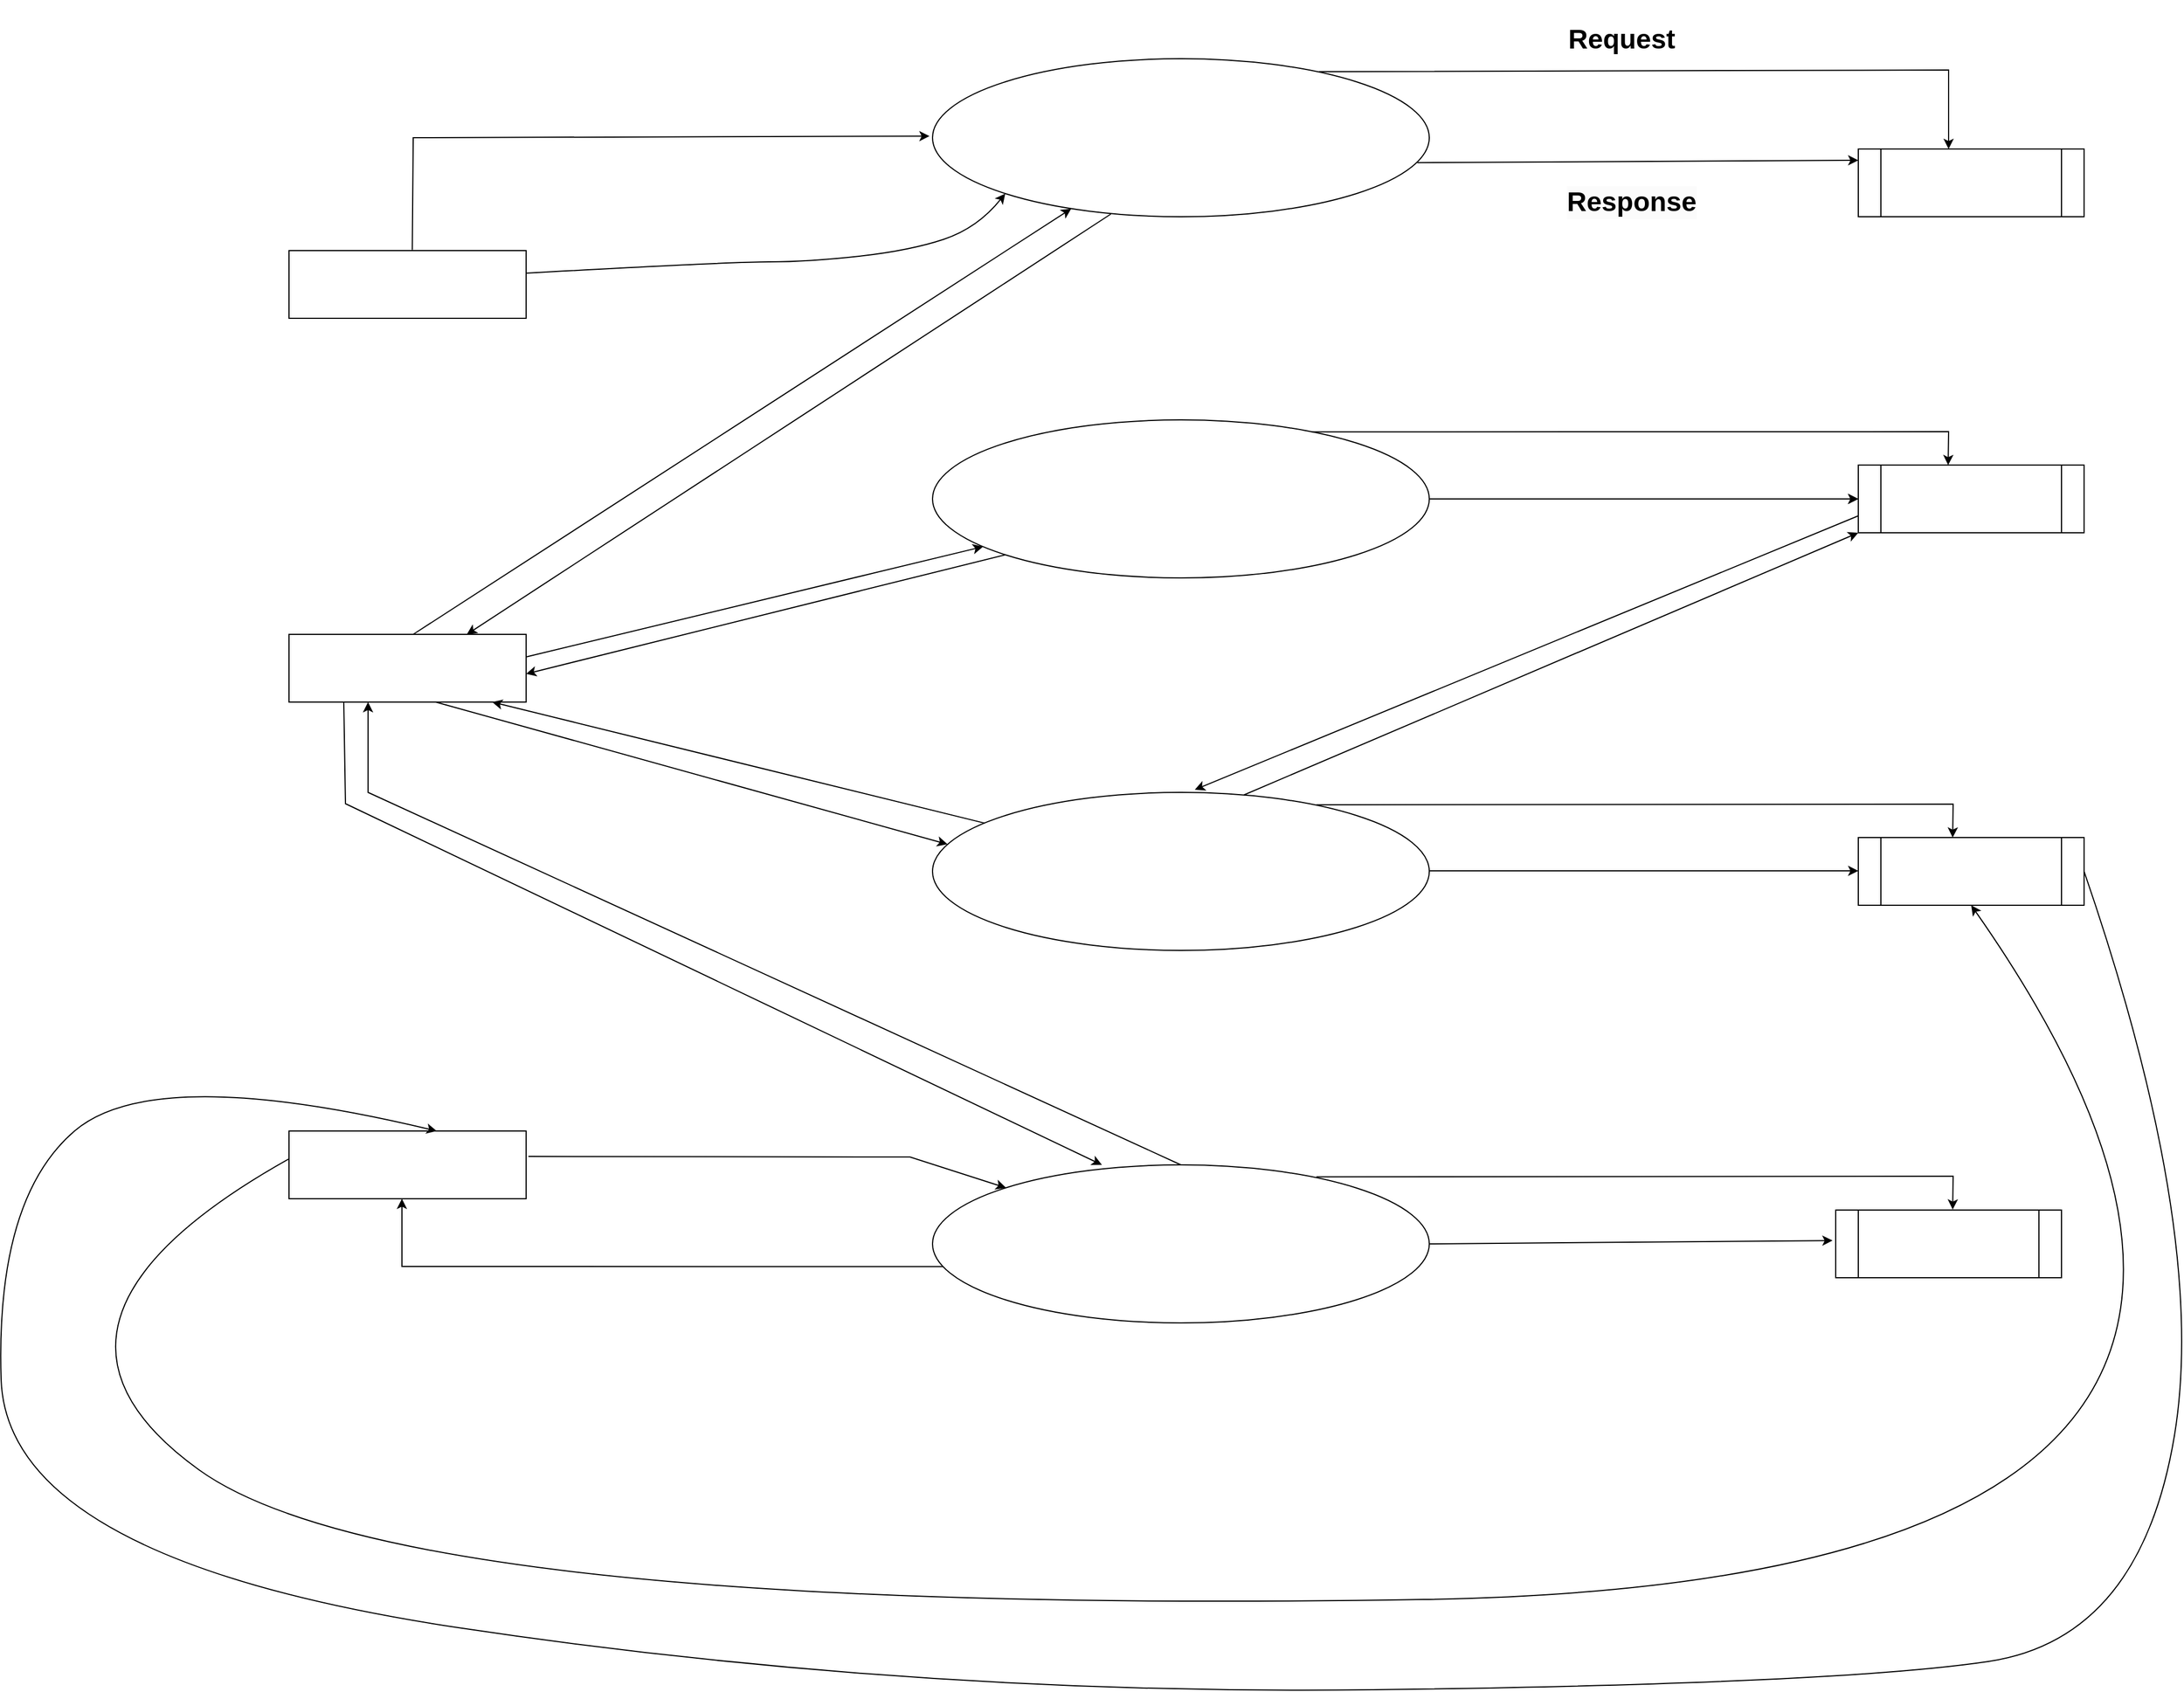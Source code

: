 <mxfile version="21.7.2" type="github">
  <diagram name="Page-1" id="bkkL6dyhui1s2GWMozvX">
    <mxGraphModel dx="4220" dy="2942" grid="1" gridSize="10" guides="1" tooltips="1" connect="1" arrows="1" fold="1" page="1" pageScale="1" pageWidth="850" pageHeight="1100" math="0" shadow="0">
      <root>
        <mxCell id="0" />
        <mxCell id="1" parent="0" />
        <mxCell id="b7Hh-rnTyhk0K52QJPSK-1" value="" style="rounded=0;whiteSpace=wrap;html=1;" vertex="1" parent="1">
          <mxGeometry x="-790" y="200" width="210" height="60" as="geometry" />
        </mxCell>
        <mxCell id="b7Hh-rnTyhk0K52QJPSK-2" value="" style="ellipse;whiteSpace=wrap;html=1;" vertex="1" parent="1">
          <mxGeometry x="-220" y="30" width="440" height="140" as="geometry" />
        </mxCell>
        <mxCell id="b7Hh-rnTyhk0K52QJPSK-3" value="" style="shape=process;whiteSpace=wrap;html=1;backgroundOutline=1;" vertex="1" parent="1">
          <mxGeometry x="600" y="110" width="200" height="60" as="geometry" />
        </mxCell>
        <mxCell id="b7Hh-rnTyhk0K52QJPSK-7" value="" style="rounded=0;whiteSpace=wrap;html=1;" vertex="1" parent="1">
          <mxGeometry x="-790" y="540" width="210" height="60" as="geometry" />
        </mxCell>
        <mxCell id="b7Hh-rnTyhk0K52QJPSK-8" value="" style="rounded=0;whiteSpace=wrap;html=1;" vertex="1" parent="1">
          <mxGeometry x="-790" y="980" width="210" height="60" as="geometry" />
        </mxCell>
        <mxCell id="b7Hh-rnTyhk0K52QJPSK-9" value="" style="ellipse;whiteSpace=wrap;html=1;" vertex="1" parent="1">
          <mxGeometry x="-220" y="350" width="440" height="140" as="geometry" />
        </mxCell>
        <mxCell id="b7Hh-rnTyhk0K52QJPSK-10" value="" style="ellipse;whiteSpace=wrap;html=1;" vertex="1" parent="1">
          <mxGeometry x="-220" y="680" width="440" height="140" as="geometry" />
        </mxCell>
        <mxCell id="b7Hh-rnTyhk0K52QJPSK-11" value="" style="ellipse;whiteSpace=wrap;html=1;" vertex="1" parent="1">
          <mxGeometry x="-220" y="1010" width="440" height="140" as="geometry" />
        </mxCell>
        <mxCell id="b7Hh-rnTyhk0K52QJPSK-12" value="" style="shape=process;whiteSpace=wrap;html=1;backgroundOutline=1;" vertex="1" parent="1">
          <mxGeometry x="600" y="390" width="200" height="60" as="geometry" />
        </mxCell>
        <mxCell id="b7Hh-rnTyhk0K52QJPSK-15" value="" style="shape=process;whiteSpace=wrap;html=1;backgroundOutline=1;" vertex="1" parent="1">
          <mxGeometry x="600" y="720" width="200" height="60" as="geometry" />
        </mxCell>
        <mxCell id="b7Hh-rnTyhk0K52QJPSK-16" value="" style="shape=process;whiteSpace=wrap;html=1;backgroundOutline=1;" vertex="1" parent="1">
          <mxGeometry x="580" y="1050" width="200" height="60" as="geometry" />
        </mxCell>
        <mxCell id="b7Hh-rnTyhk0K52QJPSK-17" value="" style="endArrow=classic;html=1;rounded=0;exitX=0.52;exitY=-0.01;exitDx=0;exitDy=0;exitPerimeter=0;entryX=-0.006;entryY=0.49;entryDx=0;entryDy=0;entryPerimeter=0;" edge="1" parent="1" source="b7Hh-rnTyhk0K52QJPSK-1" target="b7Hh-rnTyhk0K52QJPSK-2">
          <mxGeometry width="50" height="50" relative="1" as="geometry">
            <mxPoint x="-680" y="220" as="sourcePoint" />
            <mxPoint x="-230" y="100" as="targetPoint" />
            <Array as="points">
              <mxPoint x="-680" y="100" />
            </Array>
          </mxGeometry>
        </mxCell>
        <mxCell id="b7Hh-rnTyhk0K52QJPSK-19" value="" style="endArrow=classic;html=1;rounded=0;exitX=0.778;exitY=0.082;exitDx=0;exitDy=0;exitPerimeter=0;" edge="1" parent="1" source="b7Hh-rnTyhk0K52QJPSK-2">
          <mxGeometry width="50" height="50" relative="1" as="geometry">
            <mxPoint x="240" y="40" as="sourcePoint" />
            <mxPoint x="680" y="110" as="targetPoint" />
            <Array as="points">
              <mxPoint x="680" y="40" />
            </Array>
          </mxGeometry>
        </mxCell>
        <mxCell id="b7Hh-rnTyhk0K52QJPSK-20" value="" style="endArrow=classic;html=1;rounded=0;exitX=0.976;exitY=0.658;exitDx=0;exitDy=0;exitPerimeter=0;" edge="1" parent="1" source="b7Hh-rnTyhk0K52QJPSK-2">
          <mxGeometry width="50" height="50" relative="1" as="geometry">
            <mxPoint x="550" y="170" as="sourcePoint" />
            <mxPoint x="600" y="120" as="targetPoint" />
          </mxGeometry>
        </mxCell>
        <mxCell id="b7Hh-rnTyhk0K52QJPSK-21" value="" style="curved=1;endArrow=classic;html=1;rounded=0;entryX=0;entryY=1;entryDx=0;entryDy=0;" edge="1" parent="1" target="b7Hh-rnTyhk0K52QJPSK-2">
          <mxGeometry width="50" height="50" relative="1" as="geometry">
            <mxPoint x="-580" y="220" as="sourcePoint" />
            <mxPoint x="-520" y="170" as="targetPoint" />
            <Array as="points">
              <mxPoint x="-580" y="220" />
              <mxPoint x="-400" y="210" />
              <mxPoint x="-330" y="210" />
              <mxPoint x="-240" y="200" />
              <mxPoint x="-180" y="180" />
            </Array>
          </mxGeometry>
        </mxCell>
        <mxCell id="b7Hh-rnTyhk0K52QJPSK-23" value="" style="endArrow=classic;html=1;rounded=0;" edge="1" parent="1" target="b7Hh-rnTyhk0K52QJPSK-2">
          <mxGeometry width="50" height="50" relative="1" as="geometry">
            <mxPoint x="-680" y="540" as="sourcePoint" />
            <mxPoint x="-630" y="490" as="targetPoint" />
          </mxGeometry>
        </mxCell>
        <mxCell id="b7Hh-rnTyhk0K52QJPSK-24" value="" style="edgeStyle=none;orthogonalLoop=1;jettySize=auto;html=1;rounded=0;entryX=0.75;entryY=0;entryDx=0;entryDy=0;exitX=0.359;exitY=0.983;exitDx=0;exitDy=0;exitPerimeter=0;" edge="1" parent="1" source="b7Hh-rnTyhk0K52QJPSK-2" target="b7Hh-rnTyhk0K52QJPSK-7">
          <mxGeometry width="80" relative="1" as="geometry">
            <mxPoint x="-70" y="200" as="sourcePoint" />
            <mxPoint x="10" y="200" as="targetPoint" />
            <Array as="points" />
          </mxGeometry>
        </mxCell>
        <mxCell id="b7Hh-rnTyhk0K52QJPSK-25" value="" style="endArrow=classic;html=1;rounded=0;" edge="1" parent="1" target="b7Hh-rnTyhk0K52QJPSK-9">
          <mxGeometry width="50" height="50" relative="1" as="geometry">
            <mxPoint x="-580" y="560" as="sourcePoint" />
            <mxPoint x="-530" y="510" as="targetPoint" />
          </mxGeometry>
        </mxCell>
        <mxCell id="b7Hh-rnTyhk0K52QJPSK-26" value="" style="endArrow=classic;html=1;rounded=0;entryX=1;entryY=0.75;entryDx=0;entryDy=0;exitX=0;exitY=1;exitDx=0;exitDy=0;" edge="1" parent="1" source="b7Hh-rnTyhk0K52QJPSK-9">
          <mxGeometry width="50" height="50" relative="1" as="geometry">
            <mxPoint x="-160" y="490" as="sourcePoint" />
            <mxPoint x="-580" y="575" as="targetPoint" />
          </mxGeometry>
        </mxCell>
        <mxCell id="b7Hh-rnTyhk0K52QJPSK-27" value="" style="endArrow=classic;html=1;rounded=0;" edge="1" parent="1" source="b7Hh-rnTyhk0K52QJPSK-10">
          <mxGeometry width="50" height="50" relative="1" as="geometry">
            <mxPoint x="-660" y="650" as="sourcePoint" />
            <mxPoint x="-610" y="600" as="targetPoint" />
          </mxGeometry>
        </mxCell>
        <mxCell id="b7Hh-rnTyhk0K52QJPSK-28" value="" style="edgeStyle=none;orthogonalLoop=1;jettySize=auto;html=1;rounded=0;exitX=0.619;exitY=1;exitDx=0;exitDy=0;exitPerimeter=0;entryX=0.03;entryY=0.328;entryDx=0;entryDy=0;entryPerimeter=0;" edge="1" parent="1" source="b7Hh-rnTyhk0K52QJPSK-7" target="b7Hh-rnTyhk0K52QJPSK-10">
          <mxGeometry width="80" relative="1" as="geometry">
            <mxPoint x="-670" y="640" as="sourcePoint" />
            <mxPoint x="-590" y="640" as="targetPoint" />
            <Array as="points" />
          </mxGeometry>
        </mxCell>
        <mxCell id="b7Hh-rnTyhk0K52QJPSK-29" value="" style="endArrow=classic;html=1;rounded=0;exitX=0.5;exitY=0;exitDx=0;exitDy=0;" edge="1" parent="1" source="b7Hh-rnTyhk0K52QJPSK-11">
          <mxGeometry width="50" height="50" relative="1" as="geometry">
            <mxPoint x="-720" y="760" as="sourcePoint" />
            <mxPoint x="-720" y="600" as="targetPoint" />
            <Array as="points">
              <mxPoint x="-720" y="680" />
            </Array>
          </mxGeometry>
        </mxCell>
        <mxCell id="b7Hh-rnTyhk0K52QJPSK-30" value="" style="endArrow=classic;html=1;rounded=0;entryX=0.341;entryY=0;entryDx=0;entryDy=0;entryPerimeter=0;exitX=0.231;exitY=1.007;exitDx=0;exitDy=0;exitPerimeter=0;" edge="1" parent="1" source="b7Hh-rnTyhk0K52QJPSK-7" target="b7Hh-rnTyhk0K52QJPSK-11">
          <mxGeometry width="50" height="50" relative="1" as="geometry">
            <mxPoint x="-733" y="600" as="sourcePoint" />
            <mxPoint x="-116.796" y="1017.022" as="targetPoint" />
            <Array as="points">
              <mxPoint x="-740" y="690" />
            </Array>
          </mxGeometry>
        </mxCell>
        <mxCell id="b7Hh-rnTyhk0K52QJPSK-31" value="" style="endArrow=classic;html=1;rounded=0;exitX=0.021;exitY=0.644;exitDx=0;exitDy=0;exitPerimeter=0;" edge="1" parent="1" source="b7Hh-rnTyhk0K52QJPSK-11">
          <mxGeometry width="50" height="50" relative="1" as="geometry">
            <mxPoint x="-690" y="1100" as="sourcePoint" />
            <mxPoint x="-690" y="1040" as="targetPoint" />
            <Array as="points">
              <mxPoint x="-690" y="1100" />
            </Array>
          </mxGeometry>
        </mxCell>
        <mxCell id="b7Hh-rnTyhk0K52QJPSK-32" value="" style="endArrow=classic;html=1;rounded=0;exitX=1.01;exitY=0.376;exitDx=0;exitDy=0;exitPerimeter=0;" edge="1" parent="1" source="b7Hh-rnTyhk0K52QJPSK-8" target="b7Hh-rnTyhk0K52QJPSK-11">
          <mxGeometry width="50" height="50" relative="1" as="geometry">
            <mxPoint x="-340" y="1010" as="sourcePoint" />
            <mxPoint x="-290" y="960" as="targetPoint" />
            <Array as="points">
              <mxPoint x="-240" y="1003" />
            </Array>
          </mxGeometry>
        </mxCell>
        <mxCell id="b7Hh-rnTyhk0K52QJPSK-33" value="" style="endArrow=classic;html=1;rounded=0;exitX=1;exitY=0.5;exitDx=0;exitDy=0;entryX=0;entryY=0.5;entryDx=0;entryDy=0;" edge="1" parent="1" source="b7Hh-rnTyhk0K52QJPSK-9" target="b7Hh-rnTyhk0K52QJPSK-12">
          <mxGeometry width="50" height="50" relative="1" as="geometry">
            <mxPoint x="280" y="820" as="sourcePoint" />
            <mxPoint x="330" y="770" as="targetPoint" />
          </mxGeometry>
        </mxCell>
        <mxCell id="b7Hh-rnTyhk0K52QJPSK-34" value="" style="endArrow=classic;html=1;rounded=0;entryX=0.398;entryY=-0.007;entryDx=0;entryDy=0;entryPerimeter=0;exitX=0.763;exitY=0.076;exitDx=0;exitDy=0;exitPerimeter=0;" edge="1" parent="1" source="b7Hh-rnTyhk0K52QJPSK-9">
          <mxGeometry width="50" height="50" relative="1" as="geometry">
            <mxPoint x="110" y="360.42" as="sourcePoint" />
            <mxPoint x="679.6" y="390.0" as="targetPoint" />
            <Array as="points">
              <mxPoint x="680" y="360.42" />
            </Array>
          </mxGeometry>
        </mxCell>
        <mxCell id="b7Hh-rnTyhk0K52QJPSK-35" value="" style="endArrow=classic;html=1;rounded=0;exitX=1;exitY=0.5;exitDx=0;exitDy=0;entryX=0;entryY=0.5;entryDx=0;entryDy=0;" edge="1" parent="1">
          <mxGeometry width="50" height="50" relative="1" as="geometry">
            <mxPoint x="220" y="420" as="sourcePoint" />
            <mxPoint x="600" y="420" as="targetPoint" />
          </mxGeometry>
        </mxCell>
        <mxCell id="b7Hh-rnTyhk0K52QJPSK-36" value="" style="endArrow=classic;html=1;rounded=0;exitX=1;exitY=0.5;exitDx=0;exitDy=0;entryX=0;entryY=0.5;entryDx=0;entryDy=0;" edge="1" parent="1">
          <mxGeometry width="50" height="50" relative="1" as="geometry">
            <mxPoint x="220" y="749.52" as="sourcePoint" />
            <mxPoint x="600" y="749.52" as="targetPoint" />
          </mxGeometry>
        </mxCell>
        <mxCell id="b7Hh-rnTyhk0K52QJPSK-37" value="" style="endArrow=classic;html=1;rounded=0;entryX=0.398;entryY=-0.007;entryDx=0;entryDy=0;entryPerimeter=0;exitX=0.763;exitY=0.076;exitDx=0;exitDy=0;exitPerimeter=0;" edge="1" parent="1">
          <mxGeometry width="50" height="50" relative="1" as="geometry">
            <mxPoint x="120" y="691" as="sourcePoint" />
            <mxPoint x="683.6" y="720" as="targetPoint" />
            <Array as="points">
              <mxPoint x="684" y="690.42" />
            </Array>
          </mxGeometry>
        </mxCell>
        <mxCell id="b7Hh-rnTyhk0K52QJPSK-38" value="" style="endArrow=classic;html=1;rounded=0;entryX=0.398;entryY=-0.007;entryDx=0;entryDy=0;entryPerimeter=0;exitX=0.763;exitY=0.076;exitDx=0;exitDy=0;exitPerimeter=0;" edge="1" parent="1">
          <mxGeometry width="50" height="50" relative="1" as="geometry">
            <mxPoint x="120" y="1020.58" as="sourcePoint" />
            <mxPoint x="683.6" y="1049.58" as="targetPoint" />
            <Array as="points">
              <mxPoint x="684" y="1020.0" />
            </Array>
          </mxGeometry>
        </mxCell>
        <mxCell id="b7Hh-rnTyhk0K52QJPSK-39" value="" style="endArrow=classic;html=1;rounded=0;exitX=1;exitY=0.5;exitDx=0;exitDy=0;entryX=-0.014;entryY=0.451;entryDx=0;entryDy=0;entryPerimeter=0;" edge="1" parent="1" source="b7Hh-rnTyhk0K52QJPSK-11" target="b7Hh-rnTyhk0K52QJPSK-16">
          <mxGeometry width="50" height="50" relative="1" as="geometry">
            <mxPoint x="400" y="1110" as="sourcePoint" />
            <mxPoint x="450" y="1060" as="targetPoint" />
          </mxGeometry>
        </mxCell>
        <mxCell id="b7Hh-rnTyhk0K52QJPSK-40" value="" style="curved=1;endArrow=classic;html=1;rounded=0;entryX=0.5;entryY=1;entryDx=0;entryDy=0;exitX=0.002;exitY=0.407;exitDx=0;exitDy=0;exitPerimeter=0;" edge="1" parent="1" source="b7Hh-rnTyhk0K52QJPSK-8" target="b7Hh-rnTyhk0K52QJPSK-15">
          <mxGeometry width="50" height="50" relative="1" as="geometry">
            <mxPoint x="-920" y="933.636" as="sourcePoint" />
            <mxPoint x="350" y="490" as="targetPoint" />
            <Array as="points">
              <mxPoint x="-1050" y="1150" />
              <mxPoint x="-690" y="1410" />
              <mxPoint x="1120" y="1380" />
            </Array>
          </mxGeometry>
        </mxCell>
        <mxCell id="b7Hh-rnTyhk0K52QJPSK-41" value="" style="curved=1;endArrow=classic;html=1;rounded=0;exitX=1;exitY=0.5;exitDx=0;exitDy=0;entryX=0.623;entryY=0;entryDx=0;entryDy=0;entryPerimeter=0;" edge="1" parent="1" source="b7Hh-rnTyhk0K52QJPSK-15" target="b7Hh-rnTyhk0K52QJPSK-8">
          <mxGeometry width="50" height="50" relative="1" as="geometry">
            <mxPoint x="880" y="790" as="sourcePoint" />
            <mxPoint x="-850" y="870" as="targetPoint" />
            <Array as="points">
              <mxPoint x="910" y="1070" />
              <mxPoint x="850" y="1430" />
              <mxPoint x="580" y="1470" />
              <mxPoint x="-240" y="1480" />
              <mxPoint x="-1040" y="1360" />
              <mxPoint x="-1050" y="1040" />
              <mxPoint x="-910" y="920" />
            </Array>
          </mxGeometry>
        </mxCell>
        <mxCell id="b7Hh-rnTyhk0K52QJPSK-42" value="" style="endArrow=classic;html=1;rounded=0;entryX=0;entryY=1;entryDx=0;entryDy=0;exitX=0.627;exitY=0.016;exitDx=0;exitDy=0;exitPerimeter=0;" edge="1" parent="1" source="b7Hh-rnTyhk0K52QJPSK-10" target="b7Hh-rnTyhk0K52QJPSK-12">
          <mxGeometry width="50" height="50" relative="1" as="geometry">
            <mxPoint x="60" y="680" as="sourcePoint" />
            <mxPoint x="470" y="550" as="targetPoint" />
          </mxGeometry>
        </mxCell>
        <mxCell id="b7Hh-rnTyhk0K52QJPSK-44" value="" style="endArrow=classic;html=1;rounded=0;entryX=0.528;entryY=-0.017;entryDx=0;entryDy=0;entryPerimeter=0;exitX=0;exitY=0.75;exitDx=0;exitDy=0;" edge="1" parent="1" source="b7Hh-rnTyhk0K52QJPSK-12" target="b7Hh-rnTyhk0K52QJPSK-10">
          <mxGeometry width="50" height="50" relative="1" as="geometry">
            <mxPoint x="190" y="690" as="sourcePoint" />
            <mxPoint x="730" y="460" as="targetPoint" />
          </mxGeometry>
        </mxCell>
        <mxCell id="b7Hh-rnTyhk0K52QJPSK-45" value="&lt;h1&gt;Request&lt;/h1&gt;" style="text;html=1;align=center;verticalAlign=middle;resizable=0;points=[];autosize=1;strokeColor=none;fillColor=none;" vertex="1" parent="1">
          <mxGeometry x="330" y="-22" width="120" height="70" as="geometry" />
        </mxCell>
        <mxCell id="b7Hh-rnTyhk0K52QJPSK-46" value="&lt;h1 style=&quot;border-color: var(--border-color); color: rgb(0, 0, 0); font-family: Helvetica; font-style: normal; font-variant-ligatures: normal; font-variant-caps: normal; letter-spacing: normal; orphans: 2; text-align: center; text-indent: 0px; text-transform: none; widows: 2; word-spacing: 0px; -webkit-text-stroke-width: 0px; background-color: rgb(251, 251, 251); text-decoration-thickness: initial; text-decoration-style: initial; text-decoration-color: initial;&quot;&gt;Response&lt;/h1&gt;" style="text;whiteSpace=wrap;html=1;" vertex="1" parent="1">
          <mxGeometry x="340" y="120" width="130" height="80" as="geometry" />
        </mxCell>
      </root>
    </mxGraphModel>
  </diagram>
</mxfile>
